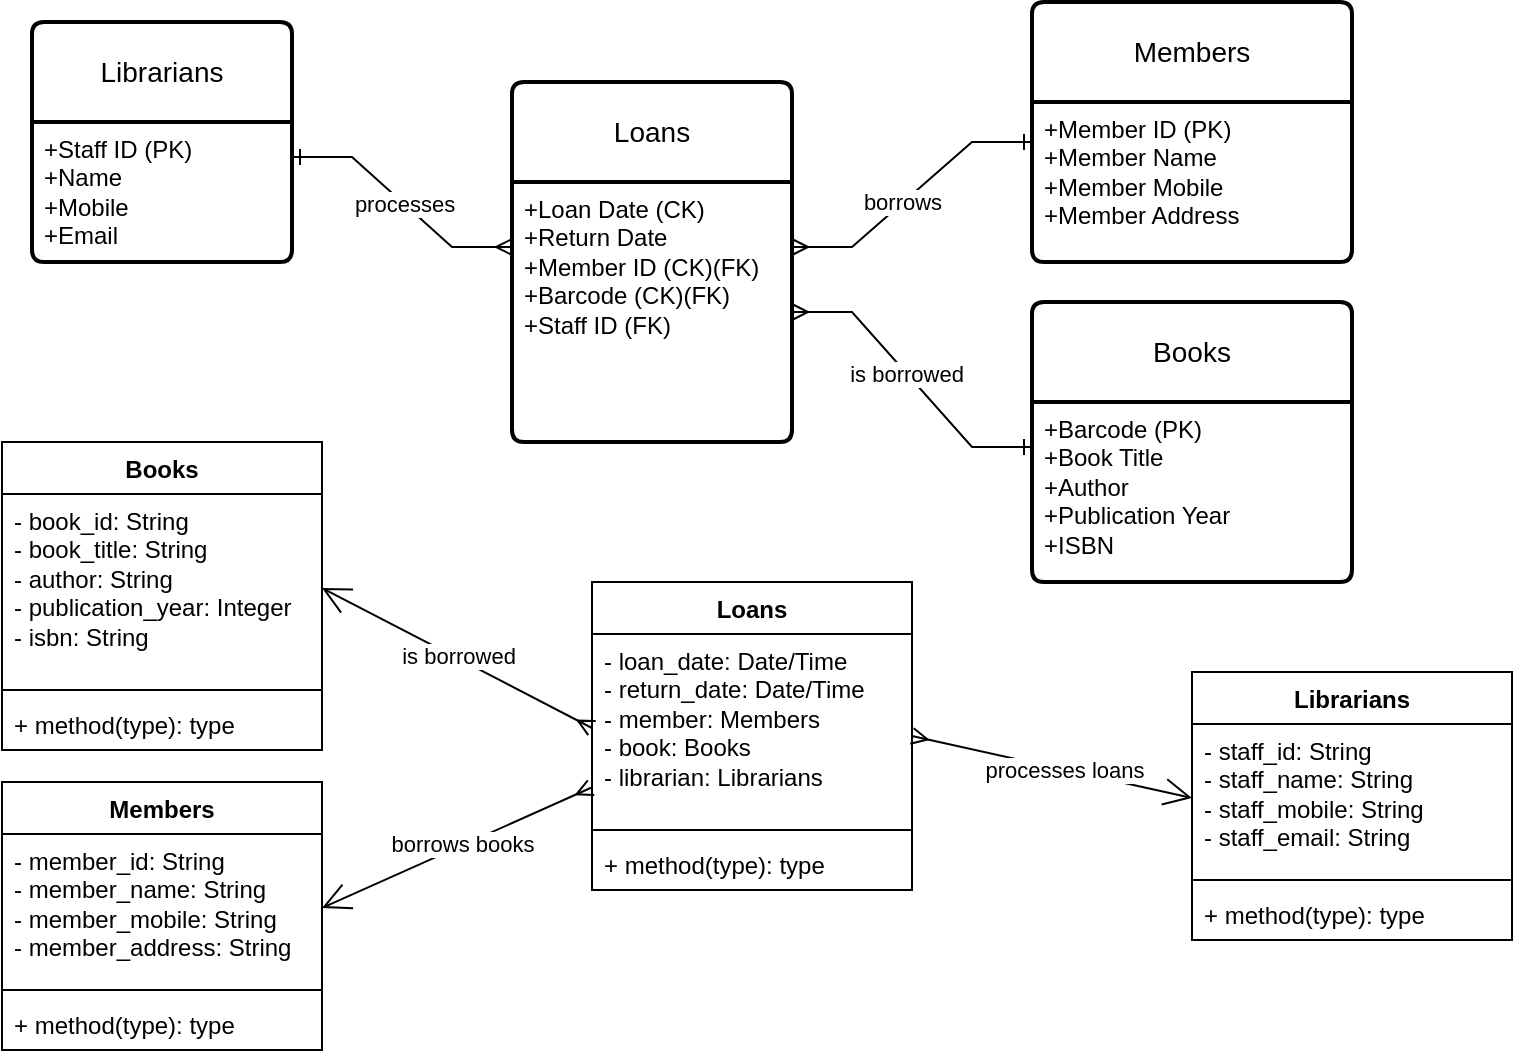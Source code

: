 <mxfile version="24.4.9" type="github">
  <diagram name="Page-1" id="BLzcpelt0Ema-xF9D_p8">
    <mxGraphModel dx="795" dy="515" grid="1" gridSize="10" guides="1" tooltips="1" connect="1" arrows="1" fold="1" page="1" pageScale="1" pageWidth="850" pageHeight="1100" math="0" shadow="0">
      <root>
        <mxCell id="0" />
        <mxCell id="1" parent="0" />
        <mxCell id="PiSPSovUk8bwSCET6zdK-1" value="Books" style="swimlane;childLayout=stackLayout;horizontal=1;startSize=50;horizontalStack=0;rounded=1;fontSize=14;fontStyle=0;strokeWidth=2;resizeParent=0;resizeLast=1;shadow=0;dashed=0;align=center;arcSize=4;whiteSpace=wrap;html=1;" vertex="1" parent="1">
          <mxGeometry x="540" y="160" width="160" height="140" as="geometry" />
        </mxCell>
        <mxCell id="PiSPSovUk8bwSCET6zdK-2" value="+Barcode (PK)&lt;br&gt;+Book Title&lt;br&gt;+Author&lt;div&gt;+Publication Year&lt;/div&gt;&lt;div&gt;+ISBN&lt;/div&gt;" style="align=left;strokeColor=none;fillColor=none;spacingLeft=4;fontSize=12;verticalAlign=top;resizable=0;rotatable=0;part=1;html=1;" vertex="1" parent="PiSPSovUk8bwSCET6zdK-1">
          <mxGeometry y="50" width="160" height="90" as="geometry" />
        </mxCell>
        <mxCell id="PiSPSovUk8bwSCET6zdK-3" value="Members" style="swimlane;childLayout=stackLayout;horizontal=1;startSize=50;horizontalStack=0;rounded=1;fontSize=14;fontStyle=0;strokeWidth=2;resizeParent=0;resizeLast=1;shadow=0;dashed=0;align=center;arcSize=4;whiteSpace=wrap;html=1;" vertex="1" parent="1">
          <mxGeometry x="540" y="10" width="160" height="130" as="geometry" />
        </mxCell>
        <mxCell id="PiSPSovUk8bwSCET6zdK-4" value="+Member ID (PK)&lt;div&gt;+Member Name&lt;/div&gt;&lt;div&gt;+Member Mobile&lt;br&gt;+Member Address&lt;/div&gt;" style="align=left;strokeColor=none;fillColor=none;spacingLeft=4;fontSize=12;verticalAlign=top;resizable=0;rotatable=0;part=1;html=1;" vertex="1" parent="PiSPSovUk8bwSCET6zdK-3">
          <mxGeometry y="50" width="160" height="80" as="geometry" />
        </mxCell>
        <mxCell id="PiSPSovUk8bwSCET6zdK-5" value="Loans" style="swimlane;childLayout=stackLayout;horizontal=1;startSize=50;horizontalStack=0;rounded=1;fontSize=14;fontStyle=0;strokeWidth=2;resizeParent=0;resizeLast=1;shadow=0;dashed=0;align=center;arcSize=4;whiteSpace=wrap;html=1;" vertex="1" parent="1">
          <mxGeometry x="280" y="50" width="140" height="180" as="geometry" />
        </mxCell>
        <mxCell id="PiSPSovUk8bwSCET6zdK-6" value="&lt;div&gt;+Loan Date (CK)&lt;br&gt;+Return Date&lt;br&gt;+Member ID (CK)(FK)&lt;div&gt;+Barcode (CK)(FK)&lt;br&gt;&lt;/div&gt;&lt;div&gt;+Staff ID (FK)&lt;br&gt;&lt;/div&gt;&lt;/div&gt;" style="align=left;strokeColor=none;fillColor=none;spacingLeft=4;fontSize=12;verticalAlign=top;resizable=0;rotatable=0;part=1;html=1;" vertex="1" parent="PiSPSovUk8bwSCET6zdK-5">
          <mxGeometry y="50" width="140" height="130" as="geometry" />
        </mxCell>
        <mxCell id="PiSPSovUk8bwSCET6zdK-7" value="Librarians" style="swimlane;childLayout=stackLayout;horizontal=1;startSize=50;horizontalStack=0;rounded=1;fontSize=14;fontStyle=0;strokeWidth=2;resizeParent=0;resizeLast=1;shadow=0;dashed=0;align=center;arcSize=4;whiteSpace=wrap;html=1;" vertex="1" parent="1">
          <mxGeometry x="40" y="20" width="130" height="120" as="geometry" />
        </mxCell>
        <mxCell id="PiSPSovUk8bwSCET6zdK-8" value="+Staff ID (PK)&lt;div&gt;+Name&lt;br&gt;+Mobile&lt;br&gt;+Email&lt;/div&gt;" style="align=left;strokeColor=none;fillColor=none;spacingLeft=4;fontSize=12;verticalAlign=top;resizable=0;rotatable=0;part=1;html=1;" vertex="1" parent="PiSPSovUk8bwSCET6zdK-7">
          <mxGeometry y="50" width="130" height="70" as="geometry" />
        </mxCell>
        <mxCell id="PiSPSovUk8bwSCET6zdK-9" value="" style="edgeStyle=entityRelationEdgeStyle;fontSize=12;html=1;endArrow=ERone;startArrow=ERmany;rounded=0;entryX=0;entryY=0.25;entryDx=0;entryDy=0;exitX=1;exitY=0.25;exitDx=0;exitDy=0;startFill=0;endFill=0;" edge="1" parent="1" source="PiSPSovUk8bwSCET6zdK-6" target="PiSPSovUk8bwSCET6zdK-4">
          <mxGeometry width="100" height="100" relative="1" as="geometry">
            <mxPoint x="310" y="190" as="sourcePoint" />
            <mxPoint x="410" y="90" as="targetPoint" />
          </mxGeometry>
        </mxCell>
        <mxCell id="PiSPSovUk8bwSCET6zdK-11" value="borrows" style="edgeLabel;html=1;align=center;verticalAlign=middle;resizable=0;points=[];" vertex="1" connectable="0" parent="PiSPSovUk8bwSCET6zdK-9">
          <mxGeometry x="-0.092" y="1" relative="1" as="geometry">
            <mxPoint as="offset" />
          </mxGeometry>
        </mxCell>
        <mxCell id="PiSPSovUk8bwSCET6zdK-10" value="" style="edgeStyle=entityRelationEdgeStyle;fontSize=12;html=1;endArrow=ERmany;rounded=0;entryX=1;entryY=0.5;entryDx=0;entryDy=0;exitX=0;exitY=0.25;exitDx=0;exitDy=0;endFill=0;startArrow=ERone;startFill=0;" edge="1" parent="1" source="PiSPSovUk8bwSCET6zdK-2" target="PiSPSovUk8bwSCET6zdK-6">
          <mxGeometry width="100" height="100" relative="1" as="geometry">
            <mxPoint x="310" y="190" as="sourcePoint" />
            <mxPoint x="410" y="90" as="targetPoint" />
          </mxGeometry>
        </mxCell>
        <mxCell id="PiSPSovUk8bwSCET6zdK-12" value="is borrowed" style="edgeLabel;html=1;align=center;verticalAlign=middle;resizable=0;points=[];" vertex="1" connectable="0" parent="PiSPSovUk8bwSCET6zdK-10">
          <mxGeometry x="0.056" relative="1" as="geometry">
            <mxPoint as="offset" />
          </mxGeometry>
        </mxCell>
        <mxCell id="PiSPSovUk8bwSCET6zdK-13" value="" style="edgeStyle=entityRelationEdgeStyle;fontSize=12;html=1;endArrow=ERmany;startArrow=ERone;rounded=0;exitX=1;exitY=0.25;exitDx=0;exitDy=0;entryX=0;entryY=0.25;entryDx=0;entryDy=0;startFill=0;endFill=0;" edge="1" parent="1" source="PiSPSovUk8bwSCET6zdK-8" target="PiSPSovUk8bwSCET6zdK-6">
          <mxGeometry width="100" height="100" relative="1" as="geometry">
            <mxPoint x="310" y="190" as="sourcePoint" />
            <mxPoint x="410" y="90" as="targetPoint" />
          </mxGeometry>
        </mxCell>
        <mxCell id="PiSPSovUk8bwSCET6zdK-14" value="processes" style="edgeLabel;html=1;align=center;verticalAlign=middle;resizable=0;points=[];" vertex="1" connectable="0" parent="PiSPSovUk8bwSCET6zdK-13">
          <mxGeometry x="0.014" relative="1" as="geometry">
            <mxPoint as="offset" />
          </mxGeometry>
        </mxCell>
        <mxCell id="PiSPSovUk8bwSCET6zdK-15" value="Members" style="swimlane;fontStyle=1;align=center;verticalAlign=top;childLayout=stackLayout;horizontal=1;startSize=26;horizontalStack=0;resizeParent=1;resizeParentMax=0;resizeLast=0;collapsible=1;marginBottom=0;whiteSpace=wrap;html=1;" vertex="1" parent="1">
          <mxGeometry x="25" y="400" width="160" height="134" as="geometry" />
        </mxCell>
        <mxCell id="PiSPSovUk8bwSCET6zdK-16" value="- member_id: String&lt;div&gt;- member_name: String&lt;/div&gt;&lt;div&gt;- member_mobile: String&lt;/div&gt;&lt;div&gt;- member_address: String&lt;/div&gt;" style="text;strokeColor=none;fillColor=none;align=left;verticalAlign=top;spacingLeft=4;spacingRight=4;overflow=hidden;rotatable=0;points=[[0,0.5],[1,0.5]];portConstraint=eastwest;whiteSpace=wrap;html=1;" vertex="1" parent="PiSPSovUk8bwSCET6zdK-15">
          <mxGeometry y="26" width="160" height="74" as="geometry" />
        </mxCell>
        <mxCell id="PiSPSovUk8bwSCET6zdK-17" value="" style="line;strokeWidth=1;fillColor=none;align=left;verticalAlign=middle;spacingTop=-1;spacingLeft=3;spacingRight=3;rotatable=0;labelPosition=right;points=[];portConstraint=eastwest;strokeColor=inherit;" vertex="1" parent="PiSPSovUk8bwSCET6zdK-15">
          <mxGeometry y="100" width="160" height="8" as="geometry" />
        </mxCell>
        <mxCell id="PiSPSovUk8bwSCET6zdK-18" value="+ method(type): type" style="text;strokeColor=none;fillColor=none;align=left;verticalAlign=top;spacingLeft=4;spacingRight=4;overflow=hidden;rotatable=0;points=[[0,0.5],[1,0.5]];portConstraint=eastwest;whiteSpace=wrap;html=1;" vertex="1" parent="PiSPSovUk8bwSCET6zdK-15">
          <mxGeometry y="108" width="160" height="26" as="geometry" />
        </mxCell>
        <mxCell id="PiSPSovUk8bwSCET6zdK-19" value="Books" style="swimlane;fontStyle=1;align=center;verticalAlign=top;childLayout=stackLayout;horizontal=1;startSize=26;horizontalStack=0;resizeParent=1;resizeParentMax=0;resizeLast=0;collapsible=1;marginBottom=0;whiteSpace=wrap;html=1;" vertex="1" parent="1">
          <mxGeometry x="25" y="230" width="160" height="154" as="geometry" />
        </mxCell>
        <mxCell id="PiSPSovUk8bwSCET6zdK-20" value="- book_id: String&lt;div&gt;- book_title: String&lt;/div&gt;&lt;div&gt;- author: String&lt;/div&gt;&lt;div&gt;- publication_year: Integer&lt;/div&gt;&lt;div&gt;- isbn: String&lt;/div&gt;" style="text;strokeColor=none;fillColor=none;align=left;verticalAlign=top;spacingLeft=4;spacingRight=4;overflow=hidden;rotatable=0;points=[[0,0.5],[1,0.5]];portConstraint=eastwest;whiteSpace=wrap;html=1;" vertex="1" parent="PiSPSovUk8bwSCET6zdK-19">
          <mxGeometry y="26" width="160" height="94" as="geometry" />
        </mxCell>
        <mxCell id="PiSPSovUk8bwSCET6zdK-21" value="" style="line;strokeWidth=1;fillColor=none;align=left;verticalAlign=middle;spacingTop=-1;spacingLeft=3;spacingRight=3;rotatable=0;labelPosition=right;points=[];portConstraint=eastwest;strokeColor=inherit;" vertex="1" parent="PiSPSovUk8bwSCET6zdK-19">
          <mxGeometry y="120" width="160" height="8" as="geometry" />
        </mxCell>
        <mxCell id="PiSPSovUk8bwSCET6zdK-22" value="+ method(type): type" style="text;strokeColor=none;fillColor=none;align=left;verticalAlign=top;spacingLeft=4;spacingRight=4;overflow=hidden;rotatable=0;points=[[0,0.5],[1,0.5]];portConstraint=eastwest;whiteSpace=wrap;html=1;" vertex="1" parent="PiSPSovUk8bwSCET6zdK-19">
          <mxGeometry y="128" width="160" height="26" as="geometry" />
        </mxCell>
        <mxCell id="PiSPSovUk8bwSCET6zdK-23" value="Loans" style="swimlane;fontStyle=1;align=center;verticalAlign=top;childLayout=stackLayout;horizontal=1;startSize=26;horizontalStack=0;resizeParent=1;resizeParentMax=0;resizeLast=0;collapsible=1;marginBottom=0;whiteSpace=wrap;html=1;" vertex="1" parent="1">
          <mxGeometry x="320" y="300" width="160" height="154" as="geometry" />
        </mxCell>
        <mxCell id="PiSPSovUk8bwSCET6zdK-24" value="- loan_date: Date/Time&lt;div&gt;- return_date: Date/Time&lt;/div&gt;&lt;div&gt;- member: Members&lt;/div&gt;&lt;div&gt;- book: Books&lt;/div&gt;&lt;div&gt;- librarian: Librarians&lt;/div&gt;" style="text;strokeColor=none;fillColor=none;align=left;verticalAlign=top;spacingLeft=4;spacingRight=4;overflow=hidden;rotatable=0;points=[[0,0.5],[1,0.5]];portConstraint=eastwest;whiteSpace=wrap;html=1;" vertex="1" parent="PiSPSovUk8bwSCET6zdK-23">
          <mxGeometry y="26" width="160" height="94" as="geometry" />
        </mxCell>
        <mxCell id="PiSPSovUk8bwSCET6zdK-25" value="" style="line;strokeWidth=1;fillColor=none;align=left;verticalAlign=middle;spacingTop=-1;spacingLeft=3;spacingRight=3;rotatable=0;labelPosition=right;points=[];portConstraint=eastwest;strokeColor=inherit;" vertex="1" parent="PiSPSovUk8bwSCET6zdK-23">
          <mxGeometry y="120" width="160" height="8" as="geometry" />
        </mxCell>
        <mxCell id="PiSPSovUk8bwSCET6zdK-26" value="+ method(type): type" style="text;strokeColor=none;fillColor=none;align=left;verticalAlign=top;spacingLeft=4;spacingRight=4;overflow=hidden;rotatable=0;points=[[0,0.5],[1,0.5]];portConstraint=eastwest;whiteSpace=wrap;html=1;" vertex="1" parent="PiSPSovUk8bwSCET6zdK-23">
          <mxGeometry y="128" width="160" height="26" as="geometry" />
        </mxCell>
        <mxCell id="PiSPSovUk8bwSCET6zdK-27" value="Librarians" style="swimlane;fontStyle=1;align=center;verticalAlign=top;childLayout=stackLayout;horizontal=1;startSize=26;horizontalStack=0;resizeParent=1;resizeParentMax=0;resizeLast=0;collapsible=1;marginBottom=0;whiteSpace=wrap;html=1;" vertex="1" parent="1">
          <mxGeometry x="620" y="345" width="160" height="134" as="geometry" />
        </mxCell>
        <mxCell id="PiSPSovUk8bwSCET6zdK-28" value="- staff_id: String&lt;div&gt;- staff_name: String&lt;/div&gt;&lt;div&gt;- staff_mobile: String&lt;/div&gt;&lt;div&gt;- staff_email: String&lt;/div&gt;" style="text;strokeColor=none;fillColor=none;align=left;verticalAlign=top;spacingLeft=4;spacingRight=4;overflow=hidden;rotatable=0;points=[[0,0.5],[1,0.5]];portConstraint=eastwest;whiteSpace=wrap;html=1;" vertex="1" parent="PiSPSovUk8bwSCET6zdK-27">
          <mxGeometry y="26" width="160" height="74" as="geometry" />
        </mxCell>
        <mxCell id="PiSPSovUk8bwSCET6zdK-29" value="" style="line;strokeWidth=1;fillColor=none;align=left;verticalAlign=middle;spacingTop=-1;spacingLeft=3;spacingRight=3;rotatable=0;labelPosition=right;points=[];portConstraint=eastwest;strokeColor=inherit;" vertex="1" parent="PiSPSovUk8bwSCET6zdK-27">
          <mxGeometry y="100" width="160" height="8" as="geometry" />
        </mxCell>
        <mxCell id="PiSPSovUk8bwSCET6zdK-30" value="+ method(type): type" style="text;strokeColor=none;fillColor=none;align=left;verticalAlign=top;spacingLeft=4;spacingRight=4;overflow=hidden;rotatable=0;points=[[0,0.5],[1,0.5]];portConstraint=eastwest;whiteSpace=wrap;html=1;" vertex="1" parent="PiSPSovUk8bwSCET6zdK-27">
          <mxGeometry y="108" width="160" height="26" as="geometry" />
        </mxCell>
        <mxCell id="PiSPSovUk8bwSCET6zdK-35" value="" style="endArrow=open;endFill=1;endSize=12;html=1;rounded=0;entryX=1;entryY=0.5;entryDx=0;entryDy=0;exitX=-0.003;exitY=0.818;exitDx=0;exitDy=0;exitPerimeter=0;startArrow=ERmany;startFill=0;" edge="1" parent="1" source="PiSPSovUk8bwSCET6zdK-24" target="PiSPSovUk8bwSCET6zdK-16">
          <mxGeometry width="160" relative="1" as="geometry">
            <mxPoint x="310" y="270" as="sourcePoint" />
            <mxPoint x="470" y="270" as="targetPoint" />
          </mxGeometry>
        </mxCell>
        <mxCell id="PiSPSovUk8bwSCET6zdK-39" value="borrows books" style="edgeLabel;html=1;align=center;verticalAlign=middle;resizable=0;points=[];" vertex="1" connectable="0" parent="PiSPSovUk8bwSCET6zdK-35">
          <mxGeometry x="-0.053" y="-1" relative="1" as="geometry">
            <mxPoint as="offset" />
          </mxGeometry>
        </mxCell>
        <mxCell id="PiSPSovUk8bwSCET6zdK-36" value="" style="endArrow=open;endFill=1;endSize=12;html=1;rounded=0;entryX=0;entryY=0.5;entryDx=0;entryDy=0;exitX=1;exitY=0.5;exitDx=0;exitDy=0;startArrow=ERmany;startFill=0;" edge="1" parent="1" source="PiSPSovUk8bwSCET6zdK-23" target="PiSPSovUk8bwSCET6zdK-28">
          <mxGeometry width="160" relative="1" as="geometry">
            <mxPoint x="310" y="270" as="sourcePoint" />
            <mxPoint x="470" y="270" as="targetPoint" />
          </mxGeometry>
        </mxCell>
        <mxCell id="PiSPSovUk8bwSCET6zdK-40" value="processes loans" style="edgeLabel;html=1;align=center;verticalAlign=middle;resizable=0;points=[];" vertex="1" connectable="0" parent="PiSPSovUk8bwSCET6zdK-36">
          <mxGeometry x="0.08" relative="1" as="geometry">
            <mxPoint as="offset" />
          </mxGeometry>
        </mxCell>
        <mxCell id="PiSPSovUk8bwSCET6zdK-37" value="" style="endArrow=open;endFill=1;endSize=12;html=1;rounded=0;entryX=1;entryY=0.5;entryDx=0;entryDy=0;exitX=0;exitY=0.5;exitDx=0;exitDy=0;startArrow=ERmany;startFill=0;" edge="1" parent="1" source="PiSPSovUk8bwSCET6zdK-24" target="PiSPSovUk8bwSCET6zdK-20">
          <mxGeometry width="160" relative="1" as="geometry">
            <mxPoint x="310" y="270" as="sourcePoint" />
            <mxPoint x="470" y="270" as="targetPoint" />
          </mxGeometry>
        </mxCell>
        <mxCell id="PiSPSovUk8bwSCET6zdK-38" value="is borrowed" style="edgeLabel;html=1;align=center;verticalAlign=middle;resizable=0;points=[];" vertex="1" connectable="0" parent="PiSPSovUk8bwSCET6zdK-37">
          <mxGeometry x="0.002" y="-1" relative="1" as="geometry">
            <mxPoint as="offset" />
          </mxGeometry>
        </mxCell>
      </root>
    </mxGraphModel>
  </diagram>
</mxfile>
